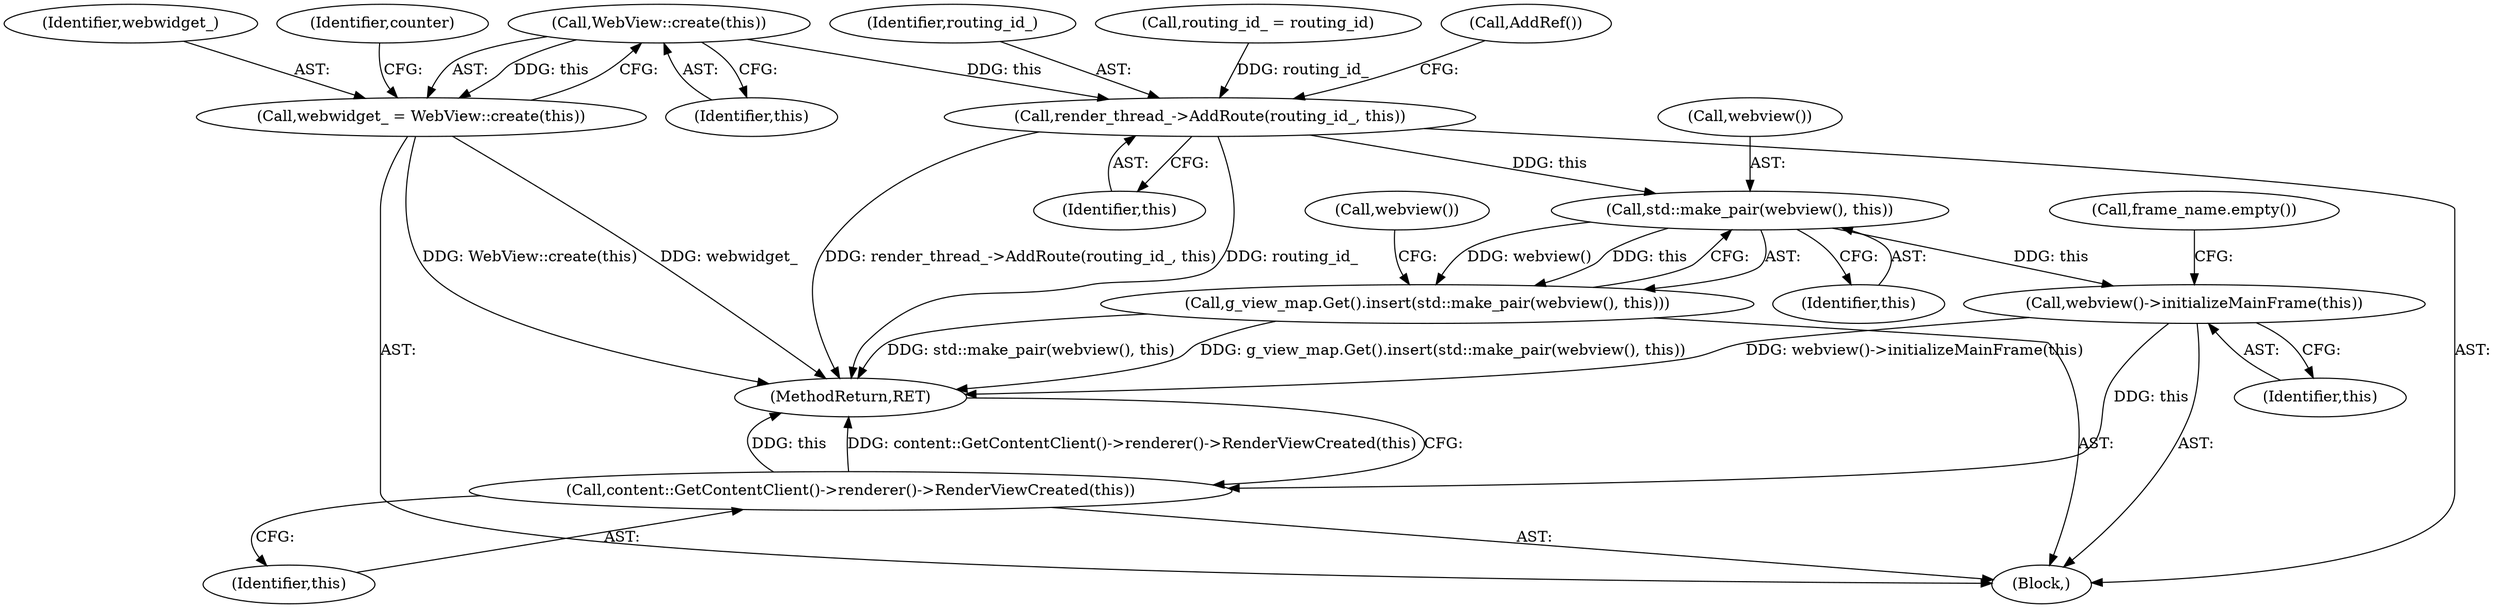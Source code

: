 digraph "0_Chrome_8262245d384be025f13e2a5b3a03b7e5c98374ce_5@API" {
"1000123" [label="(Call,WebView::create(this))"];
"1000121" [label="(Call,webwidget_ = WebView::create(this))"];
"1000151" [label="(Call,render_thread_->AddRoute(routing_id_, this))"];
"1000166" [label="(Call,std::make_pair(webview(), this))"];
"1000165" [label="(Call,g_view_map.Get().insert(std::make_pair(webview(), this)))"];
"1000171" [label="(Call,webview()->initializeMainFrame(this))"];
"1000213" [label="(Call,content::GetContentClient()->renderer()->RenderViewCreated(this))"];
"1000166" [label="(Call,std::make_pair(webview(), this))"];
"1000111" [label="(Call,routing_id_ = routing_id)"];
"1000215" [label="(MethodReturn,RET)"];
"1000175" [label="(Call,frame_name.empty())"];
"1000122" [label="(Identifier,webwidget_)"];
"1000213" [label="(Call,content::GetContentClient()->renderer()->RenderViewCreated(this))"];
"1000214" [label="(Identifier,this)"];
"1000170" [label="(Call,webview())"];
"1000165" [label="(Call,g_view_map.Get().insert(std::make_pair(webview(), this)))"];
"1000168" [label="(Identifier,this)"];
"1000154" [label="(Call,AddRef())"];
"1000167" [label="(Call,webview())"];
"1000121" [label="(Call,webwidget_ = WebView::create(this))"];
"1000110" [label="(Block,)"];
"1000172" [label="(Identifier,this)"];
"1000153" [label="(Identifier,this)"];
"1000151" [label="(Call,render_thread_->AddRoute(routing_id_, this))"];
"1000126" [label="(Identifier,counter)"];
"1000152" [label="(Identifier,routing_id_)"];
"1000171" [label="(Call,webview()->initializeMainFrame(this))"];
"1000123" [label="(Call,WebView::create(this))"];
"1000124" [label="(Identifier,this)"];
"1000123" -> "1000121"  [label="AST: "];
"1000123" -> "1000124"  [label="CFG: "];
"1000124" -> "1000123"  [label="AST: "];
"1000121" -> "1000123"  [label="CFG: "];
"1000123" -> "1000121"  [label="DDG: this"];
"1000123" -> "1000151"  [label="DDG: this"];
"1000121" -> "1000110"  [label="AST: "];
"1000122" -> "1000121"  [label="AST: "];
"1000126" -> "1000121"  [label="CFG: "];
"1000121" -> "1000215"  [label="DDG: WebView::create(this)"];
"1000121" -> "1000215"  [label="DDG: webwidget_"];
"1000151" -> "1000110"  [label="AST: "];
"1000151" -> "1000153"  [label="CFG: "];
"1000152" -> "1000151"  [label="AST: "];
"1000153" -> "1000151"  [label="AST: "];
"1000154" -> "1000151"  [label="CFG: "];
"1000151" -> "1000215"  [label="DDG: render_thread_->AddRoute(routing_id_, this)"];
"1000151" -> "1000215"  [label="DDG: routing_id_"];
"1000111" -> "1000151"  [label="DDG: routing_id_"];
"1000151" -> "1000166"  [label="DDG: this"];
"1000166" -> "1000165"  [label="AST: "];
"1000166" -> "1000168"  [label="CFG: "];
"1000167" -> "1000166"  [label="AST: "];
"1000168" -> "1000166"  [label="AST: "];
"1000165" -> "1000166"  [label="CFG: "];
"1000166" -> "1000165"  [label="DDG: webview()"];
"1000166" -> "1000165"  [label="DDG: this"];
"1000166" -> "1000171"  [label="DDG: this"];
"1000165" -> "1000110"  [label="AST: "];
"1000170" -> "1000165"  [label="CFG: "];
"1000165" -> "1000215"  [label="DDG: std::make_pair(webview(), this)"];
"1000165" -> "1000215"  [label="DDG: g_view_map.Get().insert(std::make_pair(webview(), this))"];
"1000171" -> "1000110"  [label="AST: "];
"1000171" -> "1000172"  [label="CFG: "];
"1000172" -> "1000171"  [label="AST: "];
"1000175" -> "1000171"  [label="CFG: "];
"1000171" -> "1000215"  [label="DDG: webview()->initializeMainFrame(this)"];
"1000171" -> "1000213"  [label="DDG: this"];
"1000213" -> "1000110"  [label="AST: "];
"1000213" -> "1000214"  [label="CFG: "];
"1000214" -> "1000213"  [label="AST: "];
"1000215" -> "1000213"  [label="CFG: "];
"1000213" -> "1000215"  [label="DDG: this"];
"1000213" -> "1000215"  [label="DDG: content::GetContentClient()->renderer()->RenderViewCreated(this)"];
}
